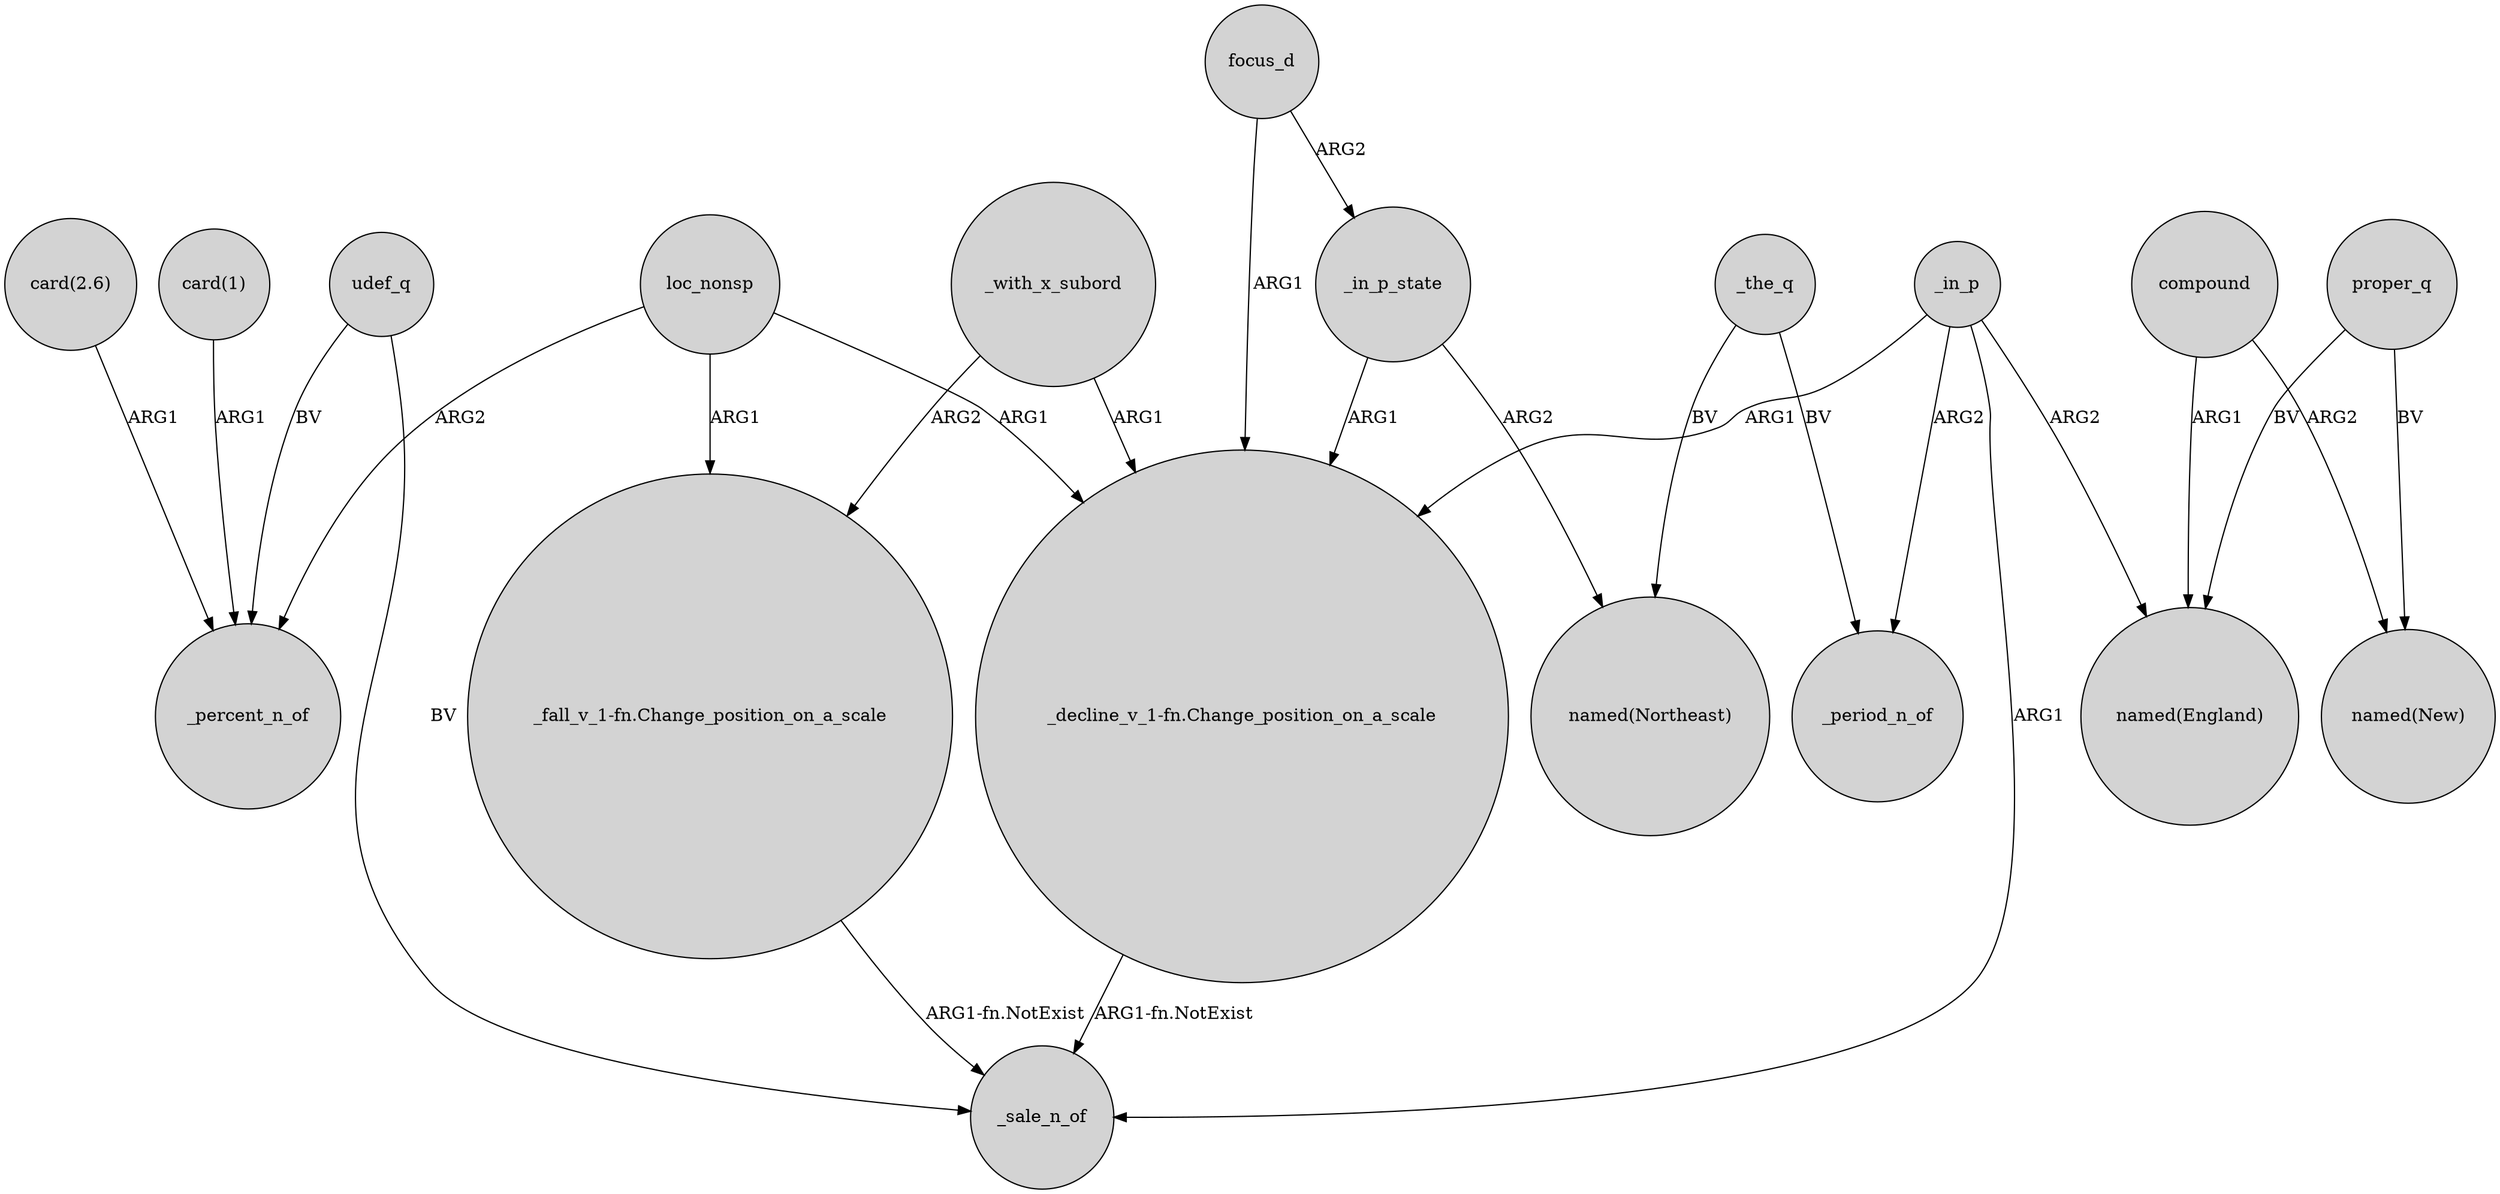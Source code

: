 digraph {
	node [shape=circle style=filled]
	"card(1)" -> _percent_n_of [label=ARG1]
	_with_x_subord -> "_fall_v_1-fn.Change_position_on_a_scale" [label=ARG2]
	focus_d -> "_decline_v_1-fn.Change_position_on_a_scale" [label=ARG1]
	"_decline_v_1-fn.Change_position_on_a_scale" -> _sale_n_of [label="ARG1-fn.NotExist"]
	compound -> "named(New)" [label=ARG2]
	_in_p -> "_decline_v_1-fn.Change_position_on_a_scale" [label=ARG1]
	_in_p -> "named(England)" [label=ARG2]
	loc_nonsp -> "_decline_v_1-fn.Change_position_on_a_scale" [label=ARG1]
	proper_q -> "named(New)" [label=BV]
	focus_d -> _in_p_state [label=ARG2]
	_in_p_state -> "named(Northeast)" [label=ARG2]
	proper_q -> "named(England)" [label=BV]
	loc_nonsp -> "_fall_v_1-fn.Change_position_on_a_scale" [label=ARG1]
	_the_q -> _period_n_of [label=BV]
	_with_x_subord -> "_decline_v_1-fn.Change_position_on_a_scale" [label=ARG1]
	_in_p_state -> "_decline_v_1-fn.Change_position_on_a_scale" [label=ARG1]
	_the_q -> "named(Northeast)" [label=BV]
	loc_nonsp -> _percent_n_of [label=ARG2]
	_in_p -> _period_n_of [label=ARG2]
	compound -> "named(England)" [label=ARG1]
	udef_q -> _sale_n_of [label=BV]
	udef_q -> _percent_n_of [label=BV]
	_in_p -> _sale_n_of [label=ARG1]
	"_fall_v_1-fn.Change_position_on_a_scale" -> _sale_n_of [label="ARG1-fn.NotExist"]
	"card(2.6)" -> _percent_n_of [label=ARG1]
}
